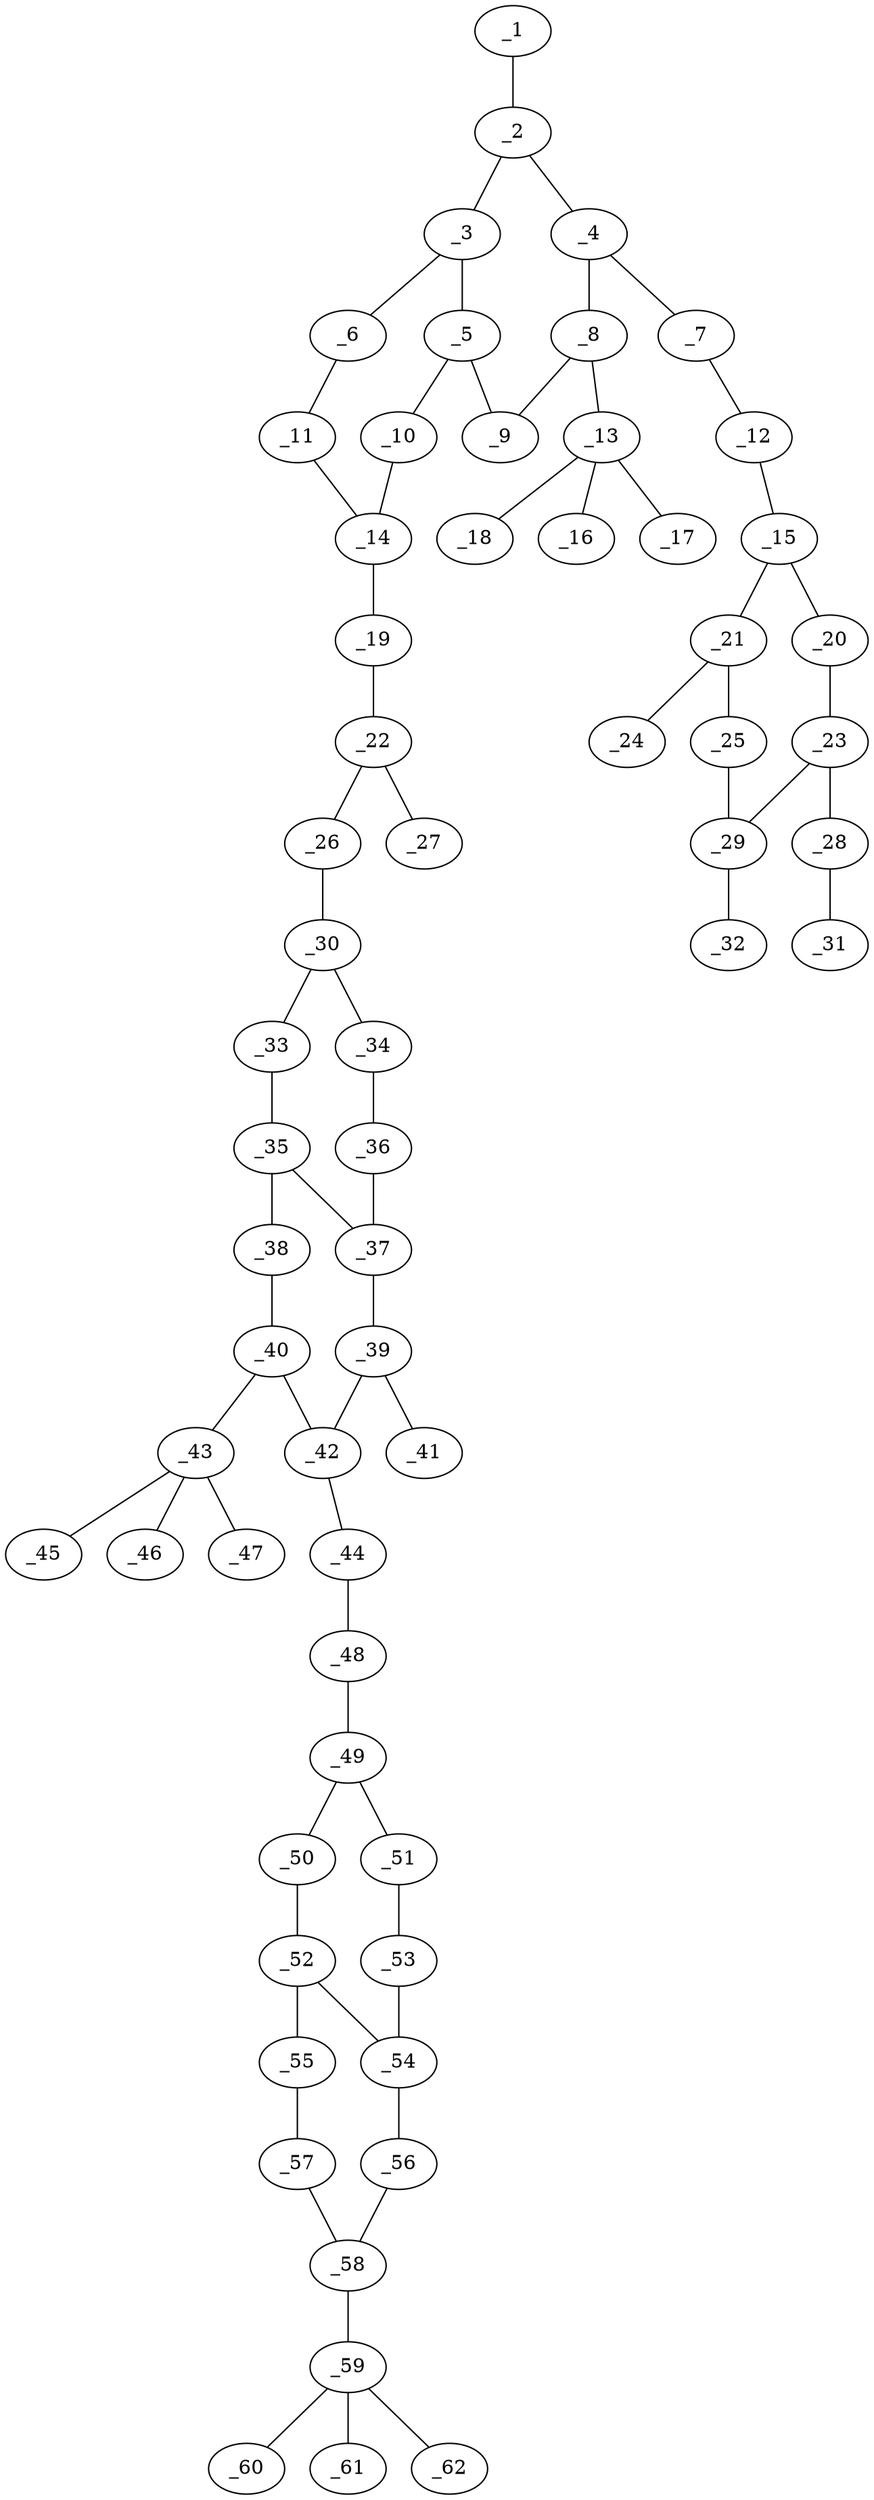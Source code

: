 graph molid58058 {
	_1	 [charge=0,
		chem=2,
		symbol="O  ",
		x="7.1962",
		y="0.25"];
	_2	 [charge=0,
		chem=1,
		symbol="C  ",
		x="7.1962",
		y="1.25"];
	_1 -- _2	 [valence=1];
	_3	 [charge=0,
		chem=1,
		symbol="C  ",
		x="8.0622",
		y="1.75"];
	_2 -- _3	 [valence=2];
	_4	 [charge=0,
		chem=1,
		symbol="C  ",
		x="6.3301",
		y="1.75"];
	_2 -- _4	 [valence=1];
	_5	 [charge=0,
		chem=1,
		symbol="C  ",
		x="8.0622",
		y="2.75"];
	_3 -- _5	 [valence=1];
	_6	 [charge=0,
		chem=1,
		symbol="C  ",
		x="8.9282",
		y="1.25"];
	_3 -- _6	 [valence=1];
	_7	 [charge=0,
		chem=4,
		symbol="N  ",
		x="5.4641",
		y="1.25"];
	_4 -- _7	 [valence=1];
	_8	 [charge=0,
		chem=1,
		symbol="C  ",
		x="6.3301",
		y="2.75"];
	_4 -- _8	 [valence=2];
	_9	 [charge=0,
		chem=1,
		symbol="C  ",
		x="7.1962",
		y="3.25"];
	_5 -- _9	 [valence=2];
	_10	 [charge=0,
		chem=1,
		symbol="C  ",
		x="8.9282",
		y="3.25"];
	_5 -- _10	 [valence=1];
	_11	 [charge=0,
		chem=1,
		symbol="C  ",
		x="9.7942",
		y="1.75"];
	_6 -- _11	 [valence=2];
	_12	 [charge=0,
		chem=4,
		symbol="N  ",
		x="5.4641",
		y="0.25"];
	_7 -- _12	 [valence=2];
	_8 -- _9	 [valence=1];
	_13	 [charge=0,
		chem=5,
		symbol="S  ",
		x="5.4641",
		y="3.25"];
	_8 -- _13	 [valence=1];
	_14	 [charge=0,
		chem=1,
		symbol="C  ",
		x="9.7942",
		y="2.75"];
	_10 -- _14	 [valence=2];
	_11 -- _14	 [valence=1];
	_15	 [charge=0,
		chem=1,
		symbol="C  ",
		x="4.5981",
		y="-0.25"];
	_12 -- _15	 [valence=1];
	_16	 [charge=0,
		chem=2,
		symbol="O  ",
		x="4.5981",
		y="3.75"];
	_13 -- _16	 [valence=2];
	_17	 [charge=0,
		chem=2,
		symbol="O  ",
		x="4.9641",
		y="2.384"];
	_13 -- _17	 [valence=2];
	_18	 [charge=0,
		chem=2,
		symbol="O  ",
		x="5.9641",
		y="4.1161"];
	_13 -- _18	 [valence=1];
	_19	 [charge=0,
		chem=4,
		symbol="N  ",
		x="10.6603",
		y="3.25"];
	_14 -- _19	 [valence=1];
	_20	 [charge=0,
		chem=1,
		symbol="C  ",
		x="4.5981",
		y="-1.25"];
	_15 -- _20	 [valence=2];
	_21	 [charge=0,
		chem=1,
		symbol="C  ",
		x="3.7321",
		y="0.25"];
	_15 -- _21	 [valence=1];
	_22	 [charge=0,
		chem=1,
		symbol="C  ",
		x="11.5263",
		y="2.75"];
	_19 -- _22	 [valence=1];
	_23	 [charge=0,
		chem=1,
		symbol="C  ",
		x="3.7321",
		y="-1.75"];
	_20 -- _23	 [valence=1];
	_24	 [charge=0,
		chem=1,
		symbol="C  ",
		x="3.7321",
		y="1.25"];
	_21 -- _24	 [valence=1];
	_25	 [charge=0,
		chem=1,
		symbol="C  ",
		x="2.866",
		y="-0.25"];
	_21 -- _25	 [valence=2];
	_26	 [charge=0,
		chem=4,
		symbol="N  ",
		x="12.3923",
		y="3.25"];
	_22 -- _26	 [valence=1];
	_27	 [charge=0,
		chem=2,
		symbol="O  ",
		x="11.5263",
		y="1.75"];
	_22 -- _27	 [valence=2];
	_28	 [charge=0,
		chem=2,
		symbol="O  ",
		x="3.732",
		y="-2.75"];
	_23 -- _28	 [valence=1];
	_29	 [charge=0,
		chem=1,
		symbol="C  ",
		x="2.866",
		y="-1.25"];
	_23 -- _29	 [valence=2];
	_25 -- _29	 [valence=1];
	_30	 [charge=0,
		chem=1,
		symbol="C  ",
		x="13.2583",
		y="2.75"];
	_26 -- _30	 [valence=1];
	_31	 [charge=0,
		chem=1,
		symbol="C  ",
		x="4.5981",
		y="-3.25"];
	_28 -- _31	 [valence=1];
	_32	 [charge=0,
		chem=4,
		symbol="N  ",
		x=2,
		y="-1.75"];
	_29 -- _32	 [valence=1];
	_33	 [charge=0,
		chem=1,
		symbol="C  ",
		x="14.1244",
		y="3.25"];
	_30 -- _33	 [valence=2];
	_34	 [charge=0,
		chem=1,
		symbol="C  ",
		x="13.2583",
		y="1.75"];
	_30 -- _34	 [valence=1];
	_35	 [charge=0,
		chem=1,
		symbol="C  ",
		x="14.9904",
		y="2.75"];
	_33 -- _35	 [valence=1];
	_36	 [charge=0,
		chem=1,
		symbol="C  ",
		x="14.1244",
		y="1.25"];
	_34 -- _36	 [valence=2];
	_37	 [charge=0,
		chem=1,
		symbol="C  ",
		x="14.9904",
		y="1.75"];
	_35 -- _37	 [valence=2];
	_38	 [charge=0,
		chem=1,
		symbol="C  ",
		x="15.8564",
		y="3.25"];
	_35 -- _38	 [valence=1];
	_36 -- _37	 [valence=1];
	_39	 [charge=0,
		chem=1,
		symbol="C  ",
		x="15.8564",
		y="1.25"];
	_37 -- _39	 [valence=1];
	_40	 [charge=0,
		chem=1,
		symbol="C  ",
		x="16.7224",
		y="2.75"];
	_38 -- _40	 [valence=2];
	_41	 [charge=0,
		chem=2,
		symbol="O  ",
		x="15.8564",
		y="0.25"];
	_39 -- _41	 [valence=1];
	_42	 [charge=0,
		chem=1,
		symbol="C  ",
		x="16.7224",
		y="1.75"];
	_39 -- _42	 [valence=2];
	_40 -- _42	 [valence=1];
	_43	 [charge=0,
		chem=5,
		symbol="S  ",
		x="17.5885",
		y="3.25"];
	_40 -- _43	 [valence=1];
	_44	 [charge=0,
		chem=4,
		symbol="N  ",
		x="17.5885",
		y="1.25"];
	_42 -- _44	 [valence=1];
	_45	 [charge=0,
		chem=2,
		symbol="O  ",
		x="18.4545",
		y="3.75"];
	_43 -- _45	 [valence=2];
	_46	 [charge=0,
		chem=2,
		symbol="O  ",
		x="18.0885",
		y="2.384"];
	_43 -- _46	 [valence=2];
	_47	 [charge=0,
		chem=2,
		symbol="O  ",
		x="17.0885",
		y="4.116"];
	_43 -- _47	 [valence=1];
	_48	 [charge=0,
		chem=4,
		symbol="N  ",
		x="17.5885",
		y="0.25"];
	_44 -- _48	 [valence=2];
	_49	 [charge=0,
		chem=1,
		symbol="C  ",
		x="18.4545",
		y="-0.25"];
	_48 -- _49	 [valence=1];
	_50	 [charge=0,
		chem=1,
		symbol="C  ",
		x="18.4545",
		y="-1.25"];
	_49 -- _50	 [valence=2];
	_51	 [charge=0,
		chem=1,
		symbol="C  ",
		x="19.3205",
		y="0.25"];
	_49 -- _51	 [valence=1];
	_52	 [charge=0,
		chem=1,
		symbol="C  ",
		x="19.3205",
		y="-1.75"];
	_50 -- _52	 [valence=1];
	_53	 [charge=0,
		chem=1,
		symbol="C  ",
		x="20.1865",
		y="-0.25"];
	_51 -- _53	 [valence=2];
	_54	 [charge=0,
		chem=1,
		symbol="C  ",
		x="20.1865",
		y="-1.25"];
	_52 -- _54	 [valence=2];
	_55	 [charge=0,
		chem=1,
		symbol="C  ",
		x="19.3205",
		y="-2.75"];
	_52 -- _55	 [valence=1];
	_53 -- _54	 [valence=1];
	_56	 [charge=0,
		chem=1,
		symbol="C  ",
		x="21.0526",
		y="-1.75"];
	_54 -- _56	 [valence=1];
	_57	 [charge=0,
		chem=1,
		symbol="C  ",
		x="20.1865",
		y="-3.25"];
	_55 -- _57	 [valence=2];
	_58	 [charge=0,
		chem=1,
		symbol="C  ",
		x="21.0526",
		y="-2.75"];
	_56 -- _58	 [valence=2];
	_57 -- _58	 [valence=1];
	_59	 [charge=0,
		chem=5,
		symbol="S  ",
		x="21.9186",
		y="-3.25"];
	_58 -- _59	 [valence=1];
	_60	 [charge=0,
		chem=2,
		symbol="O  ",
		x="22.7846",
		y="-3.75"];
	_59 -- _60	 [valence=2];
	_61	 [charge=0,
		chem=2,
		symbol="O  ",
		x="22.4186",
		y="-2.384"];
	_59 -- _61	 [valence=2];
	_62	 [charge=0,
		chem=2,
		symbol="O  ",
		x="21.4186",
		y="-4.1161"];
	_59 -- _62	 [valence=1];
}

